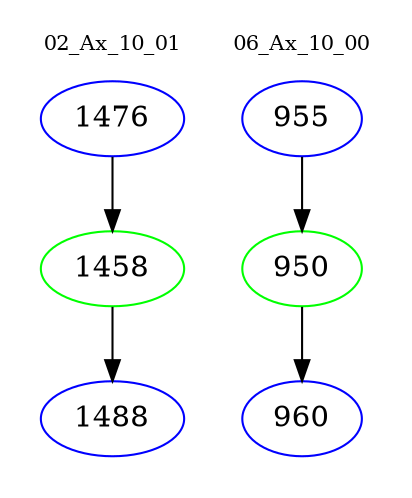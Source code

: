 digraph{
subgraph cluster_0 {
color = white
label = "02_Ax_10_01";
fontsize=10;
T0_1476 [label="1476", color="blue"]
T0_1476 -> T0_1458 [color="black"]
T0_1458 [label="1458", color="green"]
T0_1458 -> T0_1488 [color="black"]
T0_1488 [label="1488", color="blue"]
}
subgraph cluster_1 {
color = white
label = "06_Ax_10_00";
fontsize=10;
T1_955 [label="955", color="blue"]
T1_955 -> T1_950 [color="black"]
T1_950 [label="950", color="green"]
T1_950 -> T1_960 [color="black"]
T1_960 [label="960", color="blue"]
}
}

